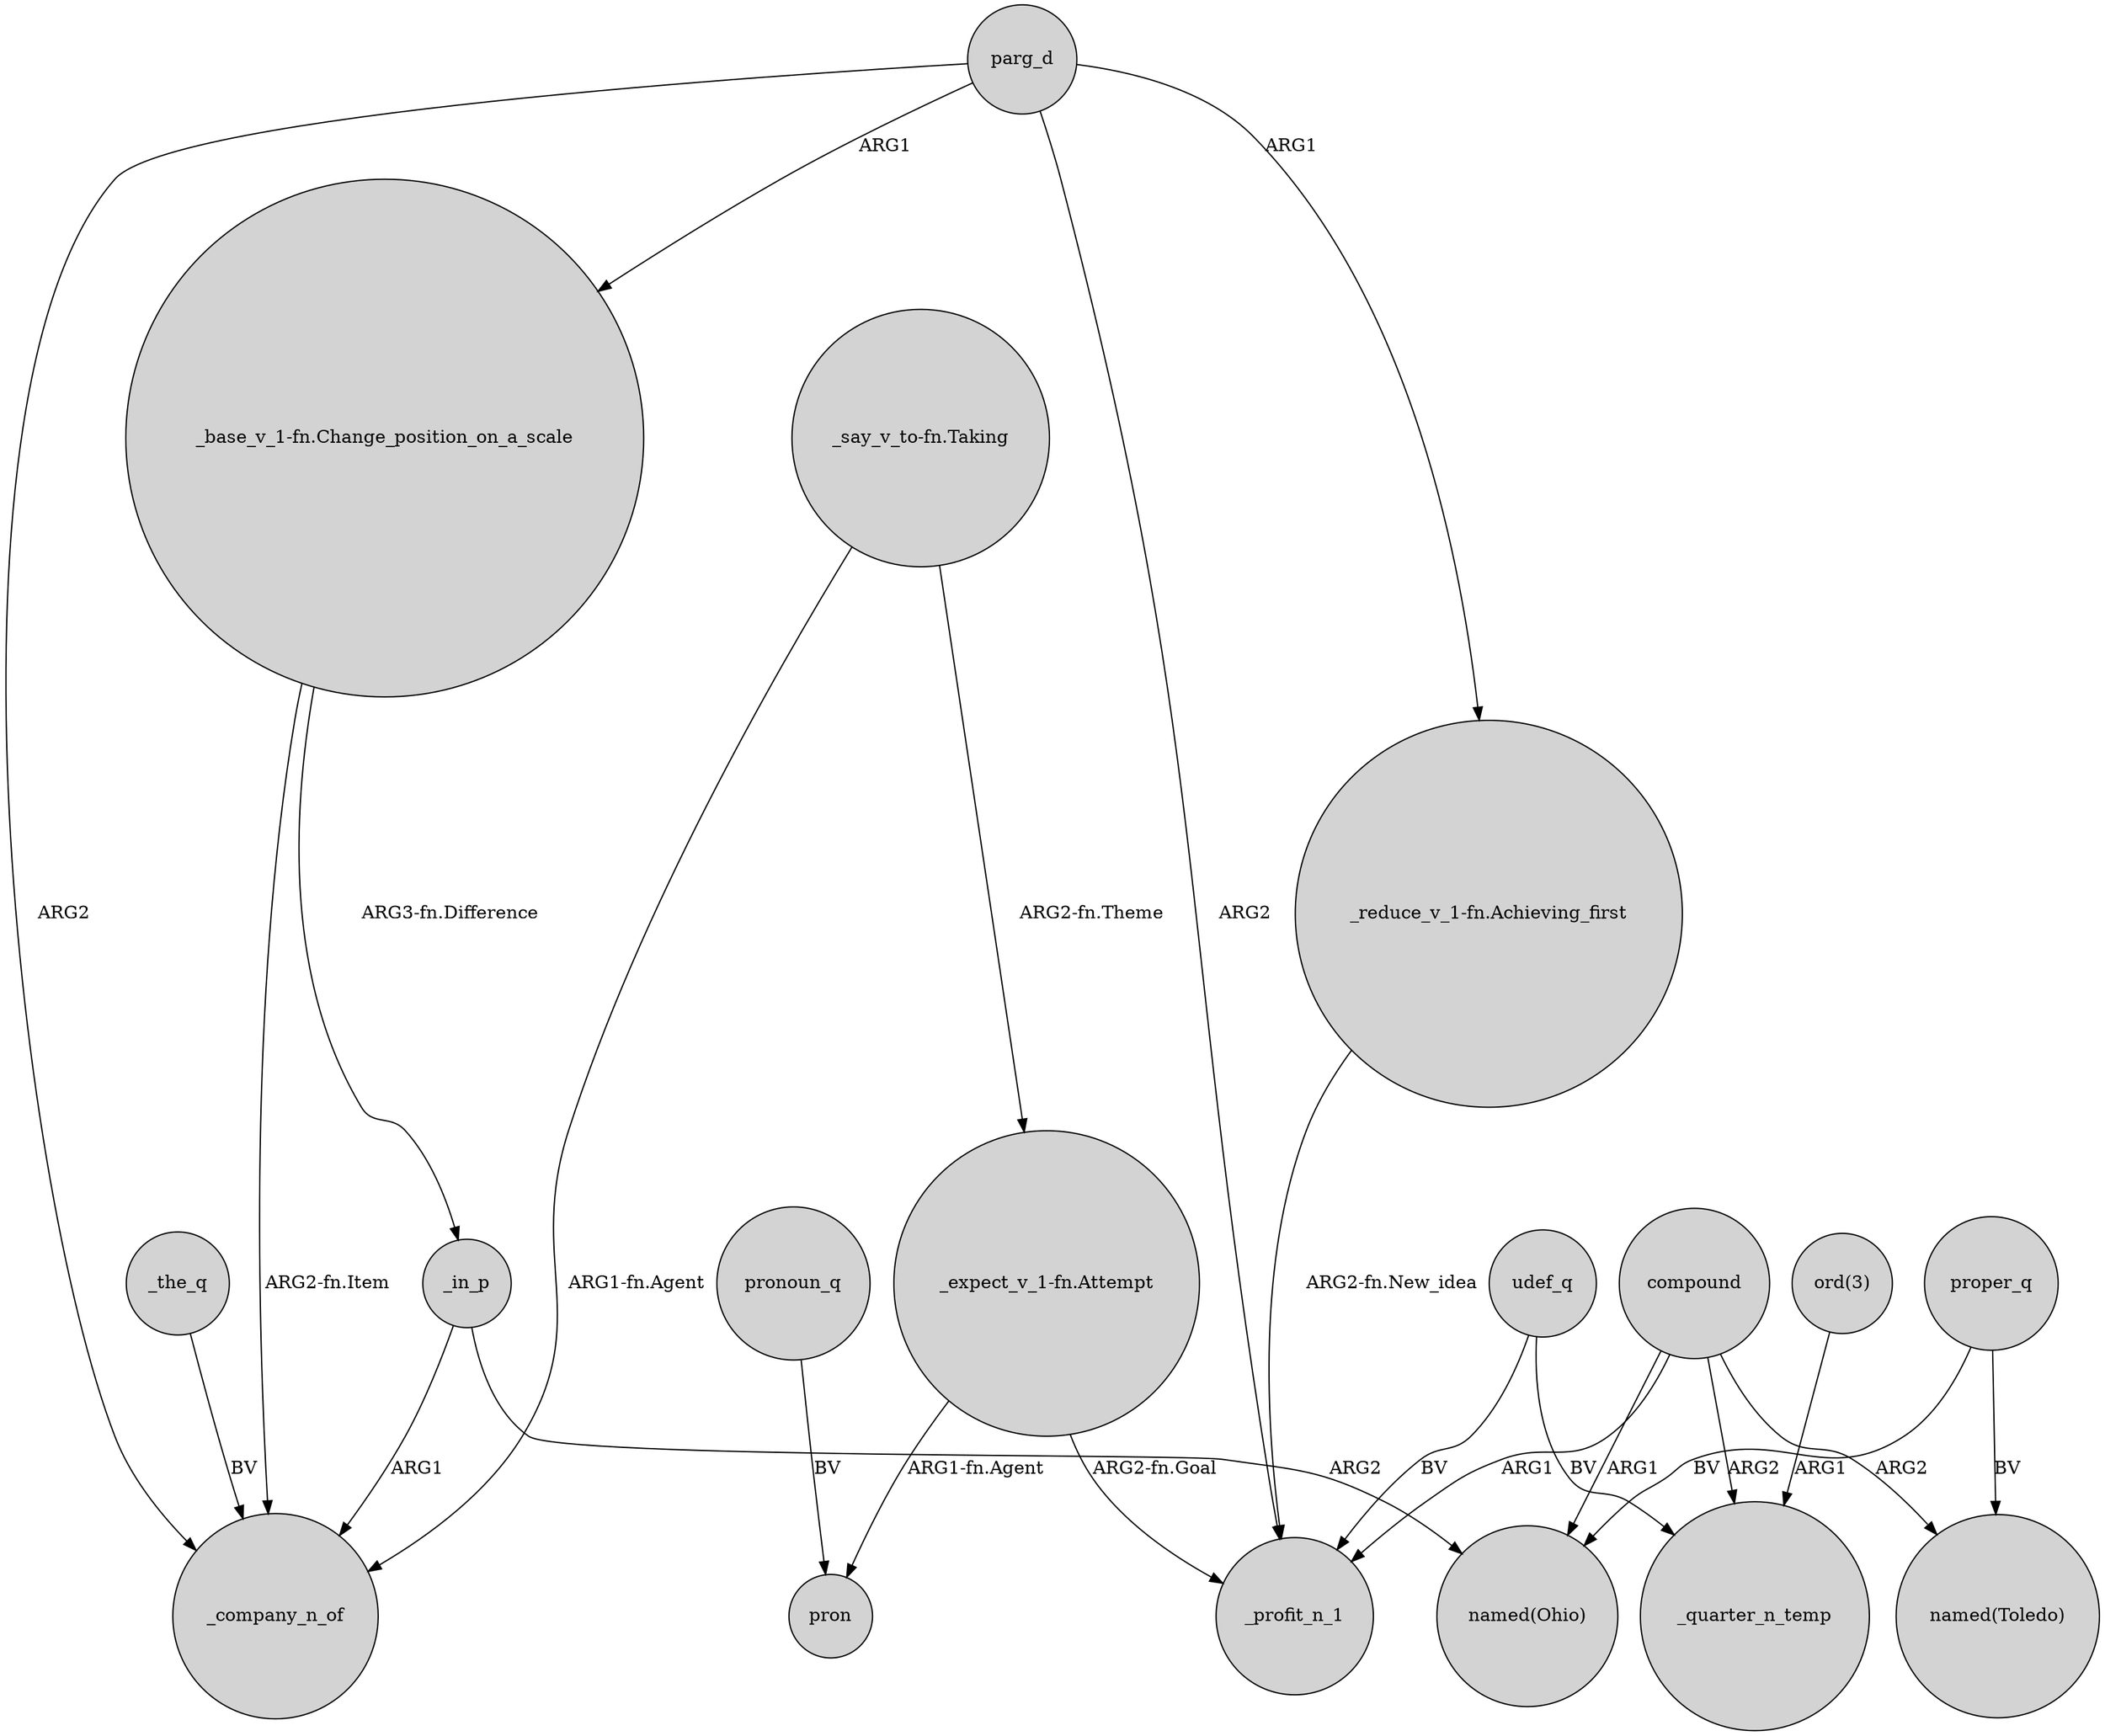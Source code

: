 digraph {
	node [shape=circle style=filled]
	"_expect_v_1-fn.Attempt" -> pron [label="ARG1-fn.Agent"]
	"ord(3)" -> _quarter_n_temp [label=ARG1]
	parg_d -> "_base_v_1-fn.Change_position_on_a_scale" [label=ARG1]
	"_base_v_1-fn.Change_position_on_a_scale" -> _company_n_of [label="ARG2-fn.Item"]
	_in_p -> _company_n_of [label=ARG1]
	"_say_v_to-fn.Taking" -> _company_n_of [label="ARG1-fn.Agent"]
	udef_q -> _profit_n_1 [label=BV]
	parg_d -> _company_n_of [label=ARG2]
	compound -> "named(Toledo)" [label=ARG2]
	_in_p -> "named(Ohio)" [label=ARG2]
	compound -> "named(Ohio)" [label=ARG1]
	proper_q -> "named(Ohio)" [label=BV]
	pronoun_q -> pron [label=BV]
	compound -> _quarter_n_temp [label=ARG2]
	compound -> _profit_n_1 [label=ARG1]
	parg_d -> _profit_n_1 [label=ARG2]
	proper_q -> "named(Toledo)" [label=BV]
	parg_d -> "_reduce_v_1-fn.Achieving_first" [label=ARG1]
	"_reduce_v_1-fn.Achieving_first" -> _profit_n_1 [label="ARG2-fn.New_idea"]
	udef_q -> _quarter_n_temp [label=BV]
	_the_q -> _company_n_of [label=BV]
	"_base_v_1-fn.Change_position_on_a_scale" -> _in_p [label="ARG3-fn.Difference"]
	"_expect_v_1-fn.Attempt" -> _profit_n_1 [label="ARG2-fn.Goal"]
	"_say_v_to-fn.Taking" -> "_expect_v_1-fn.Attempt" [label="ARG2-fn.Theme"]
}
